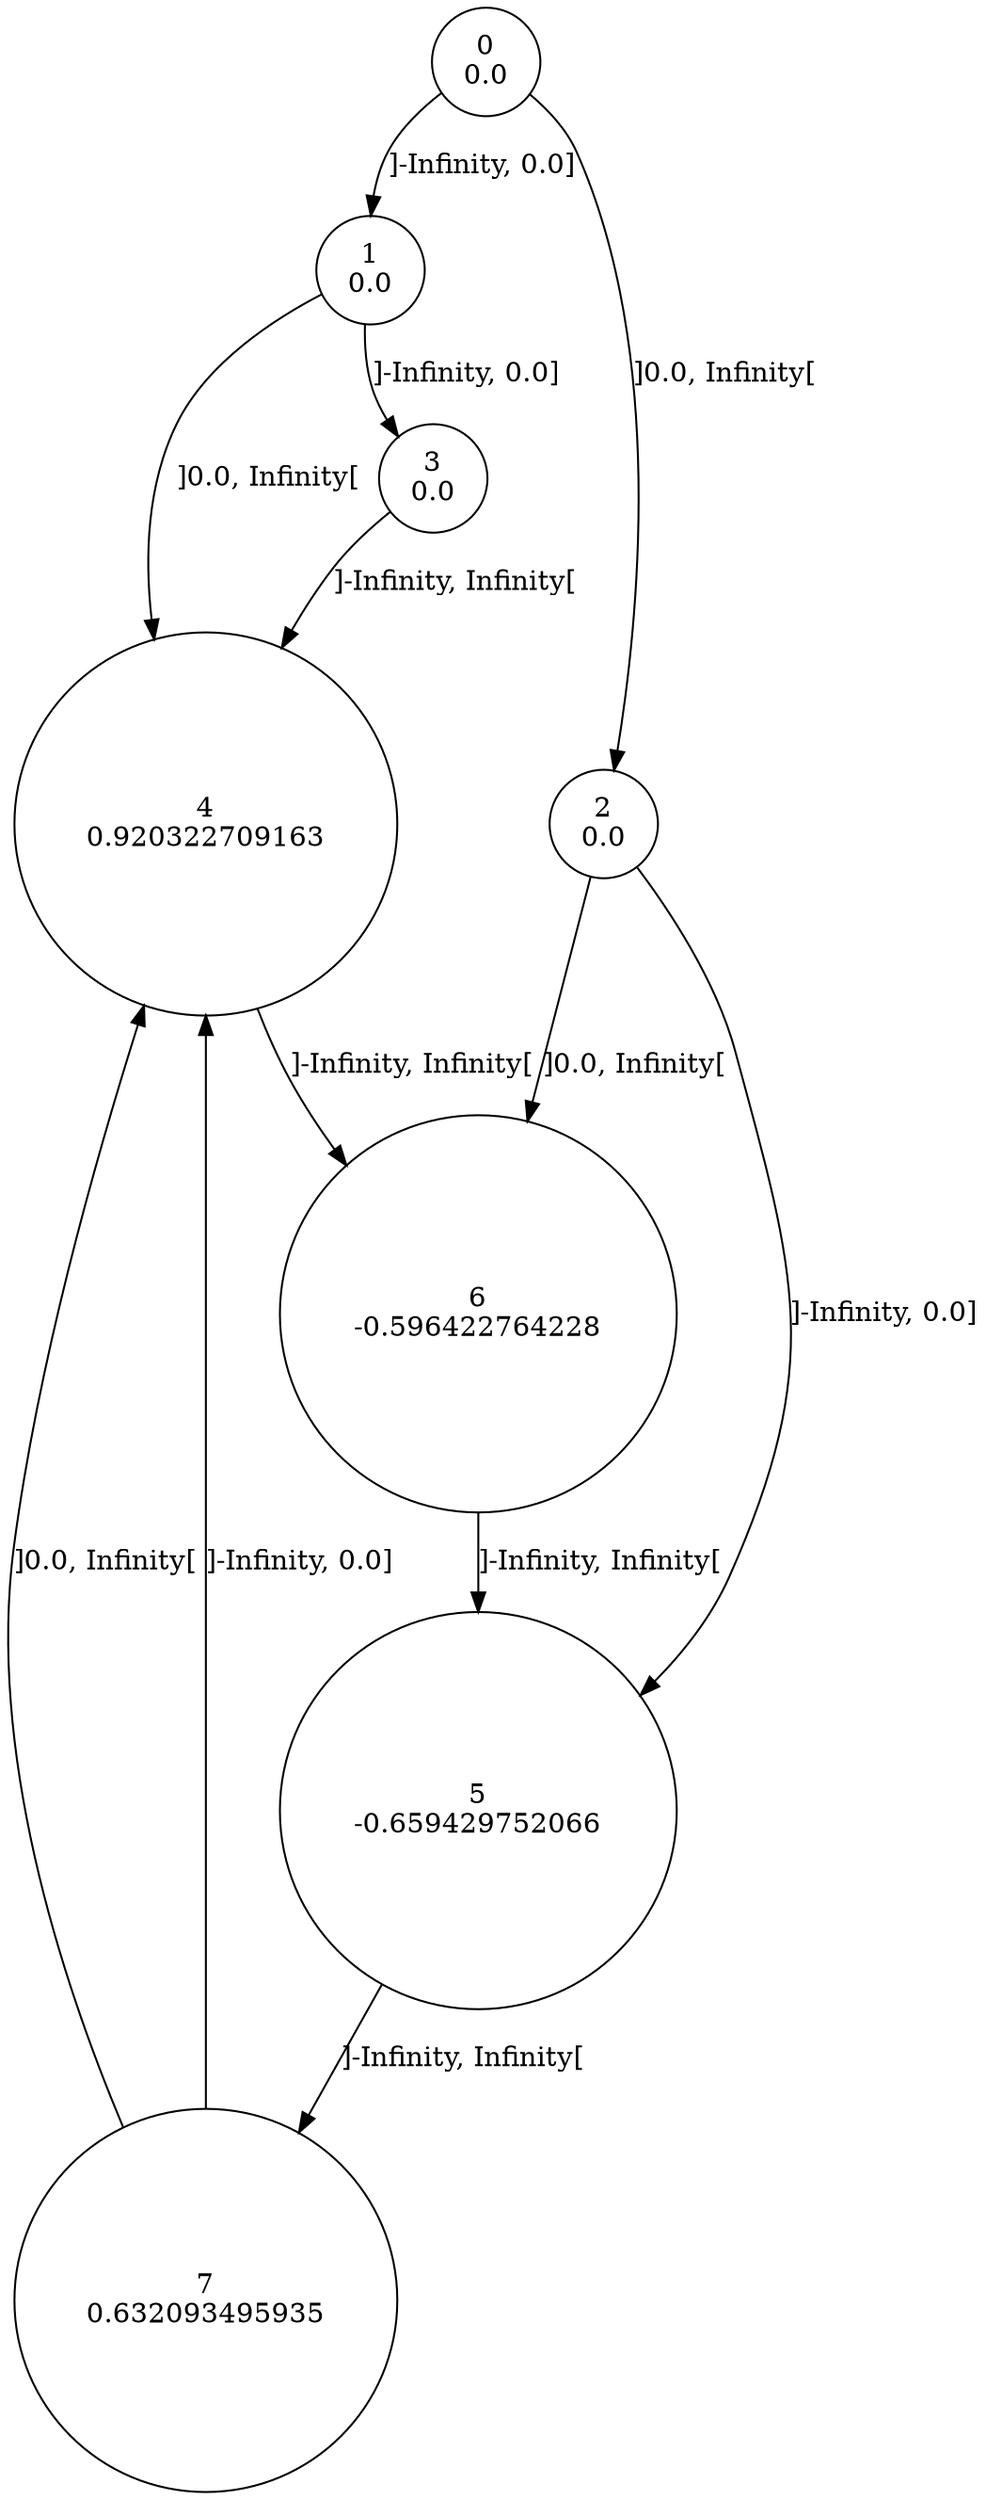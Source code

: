digraph a {
0 [shape=circle, label="0\n0.0"];
	0 -> 1 [label="]-Infinity, 0.0]"];
	0 -> 2 [label="]0.0, Infinity["];
1 [shape=circle, label="1\n0.0"];
	1 -> 3 [label="]-Infinity, 0.0]"];
	1 -> 4 [label="]0.0, Infinity["];
2 [shape=circle, label="2\n0.0"];
	2 -> 5 [label="]-Infinity, 0.0]"];
	2 -> 6 [label="]0.0, Infinity["];
3 [shape=circle, label="3\n0.0"];
	3 -> 4 [label="]-Infinity, Infinity["];
4 [shape=circle, label="4\n0.920322709163"];
	4 -> 6 [label="]-Infinity, Infinity["];
5 [shape=circle, label="5\n-0.659429752066"];
	5 -> 7 [label="]-Infinity, Infinity["];
6 [shape=circle, label="6\n-0.596422764228"];
	6 -> 5 [label="]-Infinity, Infinity["];
7 [shape=circle, label="7\n0.632093495935"];
	7 -> 4 [label="]-Infinity, 0.0]"];
	7 -> 4 [label="]0.0, Infinity["];
}
